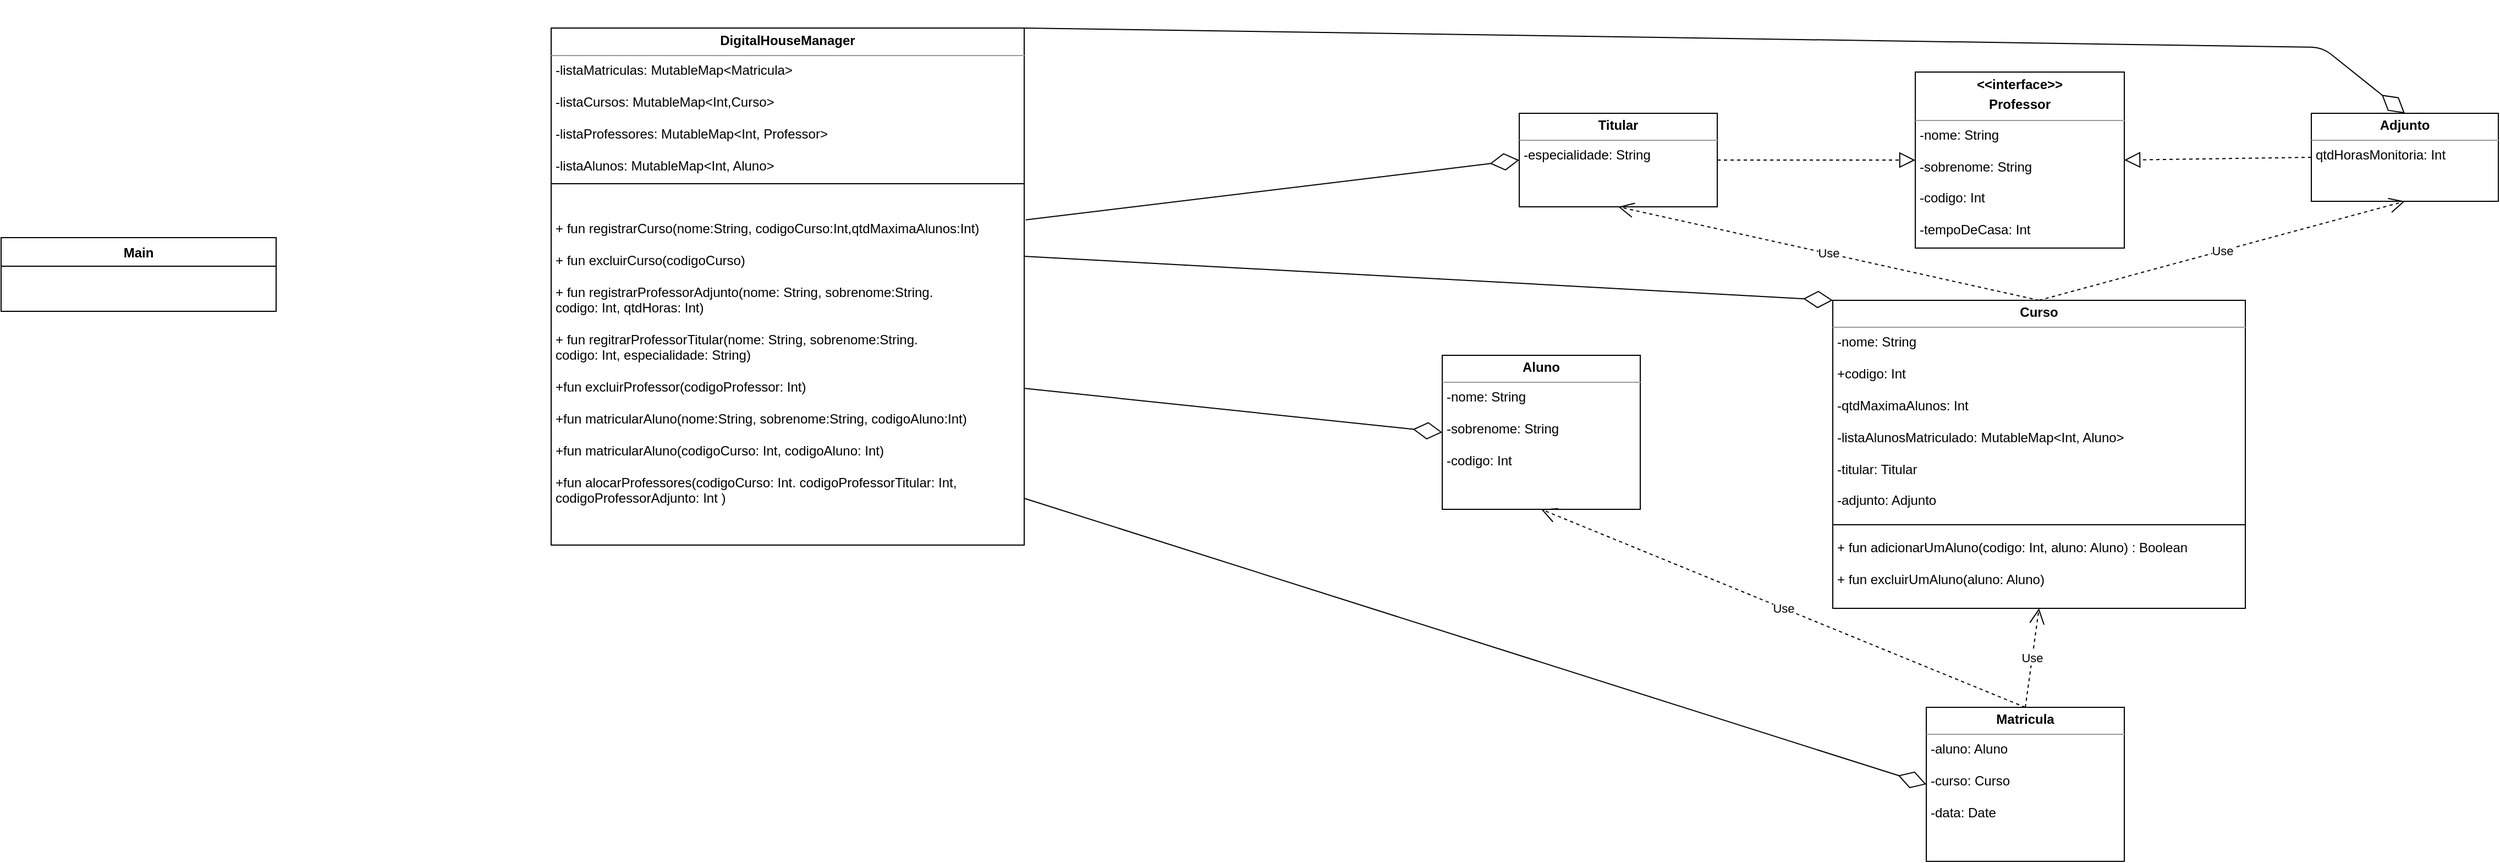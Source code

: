 <mxfile version="13.7.5" type="device"><diagram id="pJTIbs8gm_tFVkfFD0ff" name="Page-1"><mxGraphModel dx="1718" dy="1550" grid="1" gridSize="10" guides="1" tooltips="1" connect="1" arrows="1" fold="1" page="1" pageScale="1" pageWidth="850" pageHeight="1100" math="0" shadow="0"><root><mxCell id="0"/><mxCell id="1" parent="0"/><mxCell id="R6zgX_rCGJUKj4s8_wKS-1" value="&lt;p style=&quot;margin: 0px ; margin-top: 4px ; text-align: center&quot;&gt;&lt;b&gt;Aluno&lt;/b&gt;&lt;/p&gt;&lt;hr size=&quot;1&quot;&gt;&lt;p style=&quot;margin: 0px ; margin-left: 4px&quot;&gt;-nome: String&lt;/p&gt;&lt;p style=&quot;margin: 0px ; margin-left: 4px&quot;&gt;&lt;br&gt;&lt;/p&gt;&lt;p style=&quot;margin: 0px ; margin-left: 4px&quot;&gt;-sobrenome: String&lt;/p&gt;&lt;p style=&quot;margin: 0px ; margin-left: 4px&quot;&gt;&lt;br&gt;&lt;/p&gt;&lt;p style=&quot;margin: 0px ; margin-left: 4px&quot;&gt;-codigo: Int&lt;/p&gt;&lt;p style=&quot;margin: 0px ; margin-left: 4px&quot;&gt;&lt;br&gt;&lt;/p&gt;&lt;p style=&quot;margin: 0px ; margin-left: 4px&quot;&gt;&lt;br&gt;&lt;/p&gt;" style="verticalAlign=top;align=left;overflow=fill;fontSize=12;fontFamily=Helvetica;html=1;" parent="1" vertex="1"><mxGeometry x="550" y="320" width="180" height="140" as="geometry"/></mxCell><mxCell id="R6zgX_rCGJUKj4s8_wKS-2" value="&lt;p style=&quot;margin: 0px ; margin-top: 4px ; text-align: center&quot;&gt;&lt;b&gt;Curso&lt;/b&gt;&lt;/p&gt;&lt;hr size=&quot;1&quot;&gt;&lt;p style=&quot;margin: 0px ; margin-left: 4px&quot;&gt;-nome: String&lt;/p&gt;&lt;p style=&quot;margin: 0px ; margin-left: 4px&quot;&gt;&lt;br&gt;&lt;/p&gt;&lt;p style=&quot;margin: 0px ; margin-left: 4px&quot;&gt;+codigo: Int&lt;/p&gt;&lt;p style=&quot;margin: 0px ; margin-left: 4px&quot;&gt;&lt;br&gt;&lt;/p&gt;&lt;p style=&quot;margin: 0px ; margin-left: 4px&quot;&gt;-qtdMaximaAlunos: Int&lt;/p&gt;&lt;p style=&quot;margin: 0px ; margin-left: 4px&quot;&gt;&lt;br&gt;&lt;/p&gt;&lt;p style=&quot;margin: 0px ; margin-left: 4px&quot;&gt;-listaAlunosMatriculado: MutableMap&amp;lt;Int, Aluno&amp;gt;&lt;/p&gt;&lt;p style=&quot;margin: 0px ; margin-left: 4px&quot;&gt;&lt;br&gt;&lt;/p&gt;&lt;p style=&quot;margin: 0px ; margin-left: 4px&quot;&gt;-titular: Titular&lt;/p&gt;&lt;p style=&quot;margin: 0px ; margin-left: 4px&quot;&gt;&lt;br&gt;&lt;/p&gt;&lt;p style=&quot;margin: 0px ; margin-left: 4px&quot;&gt;-adjunto: Adjunto&lt;/p&gt;&lt;p style=&quot;margin: 0px ; margin-left: 4px&quot;&gt;&lt;br&gt;&lt;/p&gt;&lt;p style=&quot;margin: 0px ; margin-left: 4px&quot;&gt;&lt;br&gt;&lt;/p&gt;&lt;p style=&quot;margin: 0px ; margin-left: 4px&quot;&gt;+ fun adicionarUmAluno(codigo: Int, aluno: Aluno) : Boolean&lt;/p&gt;&lt;p style=&quot;margin: 0px ; margin-left: 4px&quot;&gt;&lt;br&gt;&lt;/p&gt;&lt;p style=&quot;margin: 0px 0px 0px 4px&quot;&gt;+ fun excluirUmAluno(aluno: Aluno)&amp;nbsp;&lt;/p&gt;&lt;p style=&quot;margin: 0px 0px 0px 4px&quot;&gt;&lt;br&gt;&lt;/p&gt;&lt;p style=&quot;margin: 0px ; margin-left: 4px&quot;&gt;&lt;br&gt;&lt;/p&gt;&lt;p style=&quot;margin: 0px ; margin-left: 4px&quot;&gt;&lt;br&gt;&lt;/p&gt;" style="verticalAlign=top;align=left;overflow=fill;fontSize=12;fontFamily=Helvetica;html=1;" parent="1" vertex="1"><mxGeometry x="905" y="270" width="375" height="280" as="geometry"/></mxCell><mxCell id="R6zgX_rCGJUKj4s8_wKS-4" value="&lt;p style=&quot;margin: 0px ; margin-top: 4px ; text-align: center&quot;&gt;&lt;b&gt;&amp;lt;&amp;lt;interface&amp;gt;&amp;gt;&lt;/b&gt;&lt;/p&gt;&lt;p style=&quot;margin: 0px ; margin-top: 4px ; text-align: center&quot;&gt;&lt;b&gt;Professor&lt;/b&gt;&lt;/p&gt;&lt;hr size=&quot;1&quot;&gt;&lt;p style=&quot;margin: 0px ; margin-left: 4px&quot;&gt;-nome: String&lt;/p&gt;&lt;p style=&quot;margin: 0px ; margin-left: 4px&quot;&gt;&lt;br&gt;&lt;/p&gt;&lt;p style=&quot;margin: 0px ; margin-left: 4px&quot;&gt;-sobrenome: String&lt;/p&gt;&lt;p style=&quot;margin: 0px ; margin-left: 4px&quot;&gt;&lt;br&gt;&lt;/p&gt;&lt;p style=&quot;margin: 0px ; margin-left: 4px&quot;&gt;-codigo: Int&lt;/p&gt;&lt;p style=&quot;margin: 0px ; margin-left: 4px&quot;&gt;&lt;br&gt;&lt;/p&gt;&lt;p style=&quot;margin: 0px ; margin-left: 4px&quot;&gt;-tempoDeCasa: Int&lt;/p&gt;&lt;p style=&quot;margin: 0px ; margin-left: 4px&quot;&gt;&lt;br&gt;&lt;/p&gt;&lt;p style=&quot;margin: 0px ; margin-left: 4px&quot;&gt;&lt;br&gt;&lt;/p&gt;" style="verticalAlign=top;align=left;overflow=fill;fontSize=12;fontFamily=Helvetica;html=1;" parent="1" vertex="1"><mxGeometry x="980" y="62.5" width="190" height="160" as="geometry"/></mxCell><mxCell id="R6zgX_rCGJUKj4s8_wKS-5" value="&lt;p style=&quot;margin: 0px ; margin-top: 4px ; text-align: center&quot;&gt;&lt;b&gt;Titular&lt;/b&gt;&lt;br&gt;&lt;/p&gt;&lt;hr size=&quot;1&quot;&gt;&lt;p style=&quot;margin: 0px ; margin-left: 4px&quot;&gt;-especialidade: String&lt;/p&gt;&lt;p style=&quot;margin: 0px ; margin-left: 4px&quot;&gt;&lt;br&gt;&lt;/p&gt;" style="verticalAlign=top;align=left;overflow=fill;fontSize=12;fontFamily=Helvetica;html=1;" parent="1" vertex="1"><mxGeometry x="620" y="100" width="180" height="85" as="geometry"/></mxCell><mxCell id="R6zgX_rCGJUKj4s8_wKS-6" value="" style="endArrow=block;dashed=1;endFill=0;endSize=12;html=1;entryX=0;entryY=0.5;entryDx=0;entryDy=0;exitX=1;exitY=0.5;exitDx=0;exitDy=0;" parent="1" source="R6zgX_rCGJUKj4s8_wKS-5" target="R6zgX_rCGJUKj4s8_wKS-4" edge="1"><mxGeometry width="160" relative="1" as="geometry"><mxPoint x="340" y="290" as="sourcePoint"/><mxPoint x="500" y="290" as="targetPoint"/></mxGeometry></mxCell><mxCell id="R6zgX_rCGJUKj4s8_wKS-7" value="&lt;p style=&quot;margin: 0px ; margin-top: 4px ; text-align: center&quot;&gt;&lt;b&gt;Adjunto&lt;/b&gt;&lt;br&gt;&lt;/p&gt;&lt;hr size=&quot;1&quot;&gt;&lt;p style=&quot;margin: 0px ; margin-left: 4px&quot;&gt;qtdHorasMonitoria: Int&lt;/p&gt;&lt;p style=&quot;margin: 0px ; margin-left: 4px&quot;&gt;&lt;br&gt;&lt;/p&gt;&lt;p style=&quot;margin: 0px ; margin-left: 4px&quot;&gt;&lt;br&gt;&lt;/p&gt;" style="verticalAlign=top;align=left;overflow=fill;fontSize=12;fontFamily=Helvetica;html=1;" parent="1" vertex="1"><mxGeometry x="1340" y="100" width="170" height="80" as="geometry"/></mxCell><mxCell id="R6zgX_rCGJUKj4s8_wKS-8" value="" style="endArrow=block;dashed=1;endFill=0;endSize=12;html=1;entryX=1;entryY=0.5;entryDx=0;entryDy=0;exitX=0;exitY=0.5;exitDx=0;exitDy=0;" parent="1" source="R6zgX_rCGJUKj4s8_wKS-7" target="R6zgX_rCGJUKj4s8_wKS-4" edge="1"><mxGeometry width="160" relative="1" as="geometry"><mxPoint x="405" y="320" as="sourcePoint"/><mxPoint x="465" y="190" as="targetPoint"/></mxGeometry></mxCell><mxCell id="R6zgX_rCGJUKj4s8_wKS-9" value="Use" style="endArrow=open;endSize=12;dashed=1;html=1;exitX=0.5;exitY=0;exitDx=0;exitDy=0;entryX=0.5;entryY=1;entryDx=0;entryDy=0;" parent="1" source="R6zgX_rCGJUKj4s8_wKS-2" target="R6zgX_rCGJUKj4s8_wKS-5" edge="1"><mxGeometry width="160" relative="1" as="geometry"><mxPoint x="500" y="500" as="sourcePoint"/><mxPoint x="660" y="500" as="targetPoint"/></mxGeometry></mxCell><mxCell id="R6zgX_rCGJUKj4s8_wKS-10" value="Use" style="endArrow=open;endSize=12;dashed=1;html=1;entryX=0.5;entryY=1;entryDx=0;entryDy=0;exitX=0.5;exitY=0;exitDx=0;exitDy=0;" parent="1" source="R6zgX_rCGJUKj4s8_wKS-2" target="R6zgX_rCGJUKj4s8_wKS-7" edge="1"><mxGeometry width="160" relative="1" as="geometry"><mxPoint x="500" y="530" as="sourcePoint"/><mxPoint x="560" y="410" as="targetPoint"/></mxGeometry></mxCell><mxCell id="R6zgX_rCGJUKj4s8_wKS-12" value="&lt;p style=&quot;margin: 0px ; margin-top: 4px ; text-align: center&quot;&gt;&lt;b&gt;Matricula&lt;/b&gt;&lt;/p&gt;&lt;hr size=&quot;1&quot;&gt;&lt;p style=&quot;margin: 0px ; margin-left: 4px&quot;&gt;-aluno: Aluno&lt;/p&gt;&lt;p style=&quot;margin: 0px ; margin-left: 4px&quot;&gt;&lt;br&gt;&lt;/p&gt;&lt;p style=&quot;margin: 0px ; margin-left: 4px&quot;&gt;-curso: Curso&lt;/p&gt;&lt;p style=&quot;margin: 0px ; margin-left: 4px&quot;&gt;&lt;br&gt;&lt;/p&gt;&lt;p style=&quot;margin: 0px ; margin-left: 4px&quot;&gt;-data: Date&lt;/p&gt;&lt;p style=&quot;margin: 0px ; margin-left: 4px&quot;&gt;&lt;br&gt;&lt;/p&gt;&lt;p style=&quot;margin: 0px ; margin-left: 4px&quot;&gt;&lt;br&gt;&lt;/p&gt;" style="verticalAlign=top;align=left;overflow=fill;fontSize=12;fontFamily=Helvetica;html=1;" parent="1" vertex="1"><mxGeometry x="990" y="640" width="180" height="140" as="geometry"/></mxCell><mxCell id="R6zgX_rCGJUKj4s8_wKS-13" value="Use" style="endArrow=open;endSize=12;dashed=1;html=1;entryX=0.5;entryY=1;entryDx=0;entryDy=0;exitX=0.5;exitY=0;exitDx=0;exitDy=0;" parent="1" source="R6zgX_rCGJUKj4s8_wKS-12" target="R6zgX_rCGJUKj4s8_wKS-1" edge="1"><mxGeometry width="160" relative="1" as="geometry"><mxPoint x="240" y="790" as="sourcePoint"/><mxPoint x="400" y="790" as="targetPoint"/></mxGeometry></mxCell><mxCell id="R6zgX_rCGJUKj4s8_wKS-15" value="Use" style="endArrow=open;endSize=12;dashed=1;html=1;entryX=0.5;entryY=1;entryDx=0;entryDy=0;exitX=0.5;exitY=0;exitDx=0;exitDy=0;" parent="1" source="R6zgX_rCGJUKj4s8_wKS-12" target="R6zgX_rCGJUKj4s8_wKS-2" edge="1"><mxGeometry width="160" relative="1" as="geometry"><mxPoint x="270" y="820" as="sourcePoint"/><mxPoint x="130" y="680" as="targetPoint"/></mxGeometry></mxCell><mxCell id="R6zgX_rCGJUKj4s8_wKS-16" value="&lt;p style=&quot;margin: 0px ; margin-top: 4px ; text-align: center&quot;&gt;&lt;b&gt;DigitalHouseManager&lt;/b&gt;&lt;/p&gt;&lt;hr size=&quot;1&quot;&gt;&lt;p style=&quot;margin: 0px ; margin-left: 4px&quot;&gt;&lt;span&gt;-listaMatriculas:&amp;nbsp;&lt;/span&gt;MutableMap&lt;span&gt;&amp;lt;Matricula&amp;gt;&lt;/span&gt;&lt;/p&gt;&lt;p style=&quot;margin: 0px 0px 0px 4px&quot;&gt;&lt;br&gt;&lt;/p&gt;&lt;p style=&quot;margin: 0px 0px 0px 4px&quot;&gt;-listaCursos: MutableMap&amp;lt;Int,Curso&amp;gt;&lt;/p&gt;&lt;p style=&quot;margin: 0px 0px 0px 4px&quot;&gt;&lt;br&gt;&lt;/p&gt;&lt;p style=&quot;margin: 0px ; margin-left: 4px&quot;&gt;&lt;span&gt;-listaProfessores:&amp;nbsp;&lt;/span&gt;MutableMap&lt;span&gt;&amp;lt;Int, Professor&amp;gt;&lt;/span&gt;&lt;/p&gt;&lt;p style=&quot;margin: 0px 0px 0px 4px&quot;&gt;&lt;br&gt;&lt;/p&gt;&lt;p style=&quot;margin: 0px ; margin-left: 4px&quot;&gt;-listaAlunos: MutableMap&amp;lt;Int, Aluno&amp;gt;&lt;/p&gt;&lt;p style=&quot;margin: 0px ; margin-left: 4px&quot;&gt;&lt;br&gt;&lt;/p&gt;&lt;p style=&quot;margin: 0px ; margin-left: 4px&quot;&gt;&lt;br&gt;&lt;/p&gt;&lt;p style=&quot;margin: 0px ; margin-left: 4px&quot;&gt;&lt;br&gt;&lt;/p&gt;&lt;p style=&quot;margin: 0px ; margin-left: 4px&quot;&gt;+ fun registrarCurso(nome:String, codigoCurso:Int,qtdMaximaAlunos:Int)&lt;/p&gt;&lt;p style=&quot;margin: 0px ; margin-left: 4px&quot;&gt;&lt;br&gt;&lt;/p&gt;&lt;p style=&quot;margin: 0px ; margin-left: 4px&quot;&gt;+ fun excluirCurso(codigoCurso)&lt;/p&gt;&lt;p style=&quot;margin: 0px ; margin-left: 4px&quot;&gt;&lt;br&gt;&lt;/p&gt;&lt;p style=&quot;margin: 0px ; margin-left: 4px&quot;&gt;+ fun registrarProfessorAdjunto(nome: String, sobrenome:String.&lt;/p&gt;&lt;p style=&quot;margin: 0px ; margin-left: 4px&quot;&gt;codigo: Int, qtdHoras: Int)&lt;/p&gt;&lt;p style=&quot;margin: 0px ; margin-left: 4px&quot;&gt;&lt;br&gt;&lt;/p&gt;&lt;p style=&quot;margin: 0px 0px 0px 4px&quot;&gt;+ fun regitrarProfessorTitular(nome: String, sobrenome:String.&lt;/p&gt;&lt;p style=&quot;margin: 0px 0px 0px 4px&quot;&gt;codigo: Int, especialidade: String)&lt;/p&gt;&lt;p style=&quot;margin: 0px 0px 0px 4px&quot;&gt;&lt;br&gt;&lt;/p&gt;&lt;p style=&quot;margin: 0px 0px 0px 4px&quot;&gt;+fun excluirProfessor(codigoProfessor: Int)&lt;/p&gt;&lt;p style=&quot;margin: 0px 0px 0px 4px&quot;&gt;&lt;br&gt;&lt;/p&gt;&lt;p style=&quot;margin: 0px 0px 0px 4px&quot;&gt;+fun matricularAluno(nome:String, sobrenome:String, codigoAluno:Int)&lt;/p&gt;&lt;p style=&quot;margin: 0px 0px 0px 4px&quot;&gt;&lt;br&gt;&lt;/p&gt;&lt;p style=&quot;margin: 0px 0px 0px 4px&quot;&gt;+fun matricularAluno(codigoCurso: Int, codigoAluno: Int)&lt;br&gt;&lt;/p&gt;&lt;p style=&quot;margin: 0px 0px 0px 4px&quot;&gt;&lt;br&gt;&lt;/p&gt;&lt;p style=&quot;margin: 0px 0px 0px 4px&quot;&gt;+fun alocarProfessores(codigoCurso: Int. codigoProfessorTitular: Int,&lt;/p&gt;&lt;p style=&quot;margin: 0px 0px 0px 4px&quot;&gt;codigoProfessorAdjunto: Int )&lt;/p&gt;&lt;p style=&quot;margin: 0px 0px 0px 4px&quot;&gt;&lt;br&gt;&lt;/p&gt;&lt;p style=&quot;margin: 0px 0px 0px 4px&quot;&gt;&lt;br&gt;&lt;/p&gt;&lt;p style=&quot;margin: 0px 0px 0px 4px&quot;&gt;&lt;br&gt;&lt;/p&gt;" style="verticalAlign=top;align=left;overflow=fill;fontSize=12;fontFamily=Helvetica;html=1;" parent="1" vertex="1"><mxGeometry x="-260" y="22.5" width="430" height="470" as="geometry"/></mxCell><mxCell id="iMgkfR7t9IdWn3VLPyFC-4" value="" style="line;strokeWidth=1;fillColor=none;align=left;verticalAlign=middle;spacingTop=-1;spacingLeft=3;spacingRight=3;rotatable=0;labelPosition=right;points=[];portConstraint=eastwest;" parent="1" vertex="1"><mxGeometry x="-260" y="160" width="430" height="8" as="geometry"/></mxCell><mxCell id="iMgkfR7t9IdWn3VLPyFC-7" value="" style="endArrow=diamondThin;endFill=0;endSize=24;html=1;entryX=0;entryY=0;entryDx=0;entryDy=0;" parent="1" target="R6zgX_rCGJUKj4s8_wKS-2" edge="1"><mxGeometry width="160" relative="1" as="geometry"><mxPoint x="170" y="230" as="sourcePoint"/><mxPoint x="330" y="230" as="targetPoint"/></mxGeometry></mxCell><mxCell id="iMgkfR7t9IdWn3VLPyFC-8" value="" style="endArrow=diamondThin;endFill=0;endSize=24;html=1;entryX=0;entryY=0.5;entryDx=0;entryDy=0;" parent="1" target="R6zgX_rCGJUKj4s8_wKS-12" edge="1"><mxGeometry width="160" relative="1" as="geometry"><mxPoint x="170" y="450" as="sourcePoint"/><mxPoint x="330" y="450" as="targetPoint"/></mxGeometry></mxCell><mxCell id="iMgkfR7t9IdWn3VLPyFC-9" value="" style="endArrow=diamondThin;endFill=0;endSize=24;html=1;entryX=0;entryY=0.5;entryDx=0;entryDy=0;exitX=1.003;exitY=0.371;exitDx=0;exitDy=0;exitPerimeter=0;" parent="1" source="R6zgX_rCGJUKj4s8_wKS-16" target="R6zgX_rCGJUKj4s8_wKS-5" edge="1"><mxGeometry width="160" relative="1" as="geometry"><mxPoint x="170" y="163.29" as="sourcePoint"/><mxPoint x="330" y="163.29" as="targetPoint"/></mxGeometry></mxCell><mxCell id="iMgkfR7t9IdWn3VLPyFC-10" value="" style="endArrow=diamondThin;endFill=0;endSize=24;html=1;entryX=0.5;entryY=0;entryDx=0;entryDy=0;" parent="1" target="R6zgX_rCGJUKj4s8_wKS-7" edge="1"><mxGeometry width="160" relative="1" as="geometry"><mxPoint x="170" y="22.5" as="sourcePoint"/><mxPoint x="1450" y="23" as="targetPoint"/><Array as="points"><mxPoint x="1350" y="40"/></Array></mxGeometry></mxCell><mxCell id="iMgkfR7t9IdWn3VLPyFC-11" value="" style="endArrow=diamondThin;endFill=0;endSize=24;html=1;entryX=0;entryY=0.5;entryDx=0;entryDy=0;" parent="1" target="R6zgX_rCGJUKj4s8_wKS-1" edge="1"><mxGeometry width="160" relative="1" as="geometry"><mxPoint x="170" y="350" as="sourcePoint"/><mxPoint x="330" y="350" as="targetPoint"/></mxGeometry></mxCell><mxCell id="iMgkfR7t9IdWn3VLPyFC-12" value="" style="line;strokeWidth=1;fillColor=none;align=left;verticalAlign=middle;spacingTop=-1;spacingLeft=3;spacingRight=3;rotatable=0;labelPosition=right;points=[];portConstraint=eastwest;labelBackgroundColor=#ffffff;" parent="1" vertex="1"><mxGeometry x="905" y="470" width="375" height="8" as="geometry"/></mxCell><mxCell id="Oy2IhAkiYl5kXFJCG3SW-1" value="Main" style="swimlane;fontStyle=1;align=center;verticalAlign=top;childLayout=stackLayout;horizontal=1;startSize=26;horizontalStack=0;resizeParent=1;resizeParentMax=0;resizeLast=0;collapsible=1;marginBottom=0;" vertex="1" parent="1"><mxGeometry x="-760" y="213" width="250" height="67" as="geometry"/></mxCell></root></mxGraphModel></diagram></mxfile>